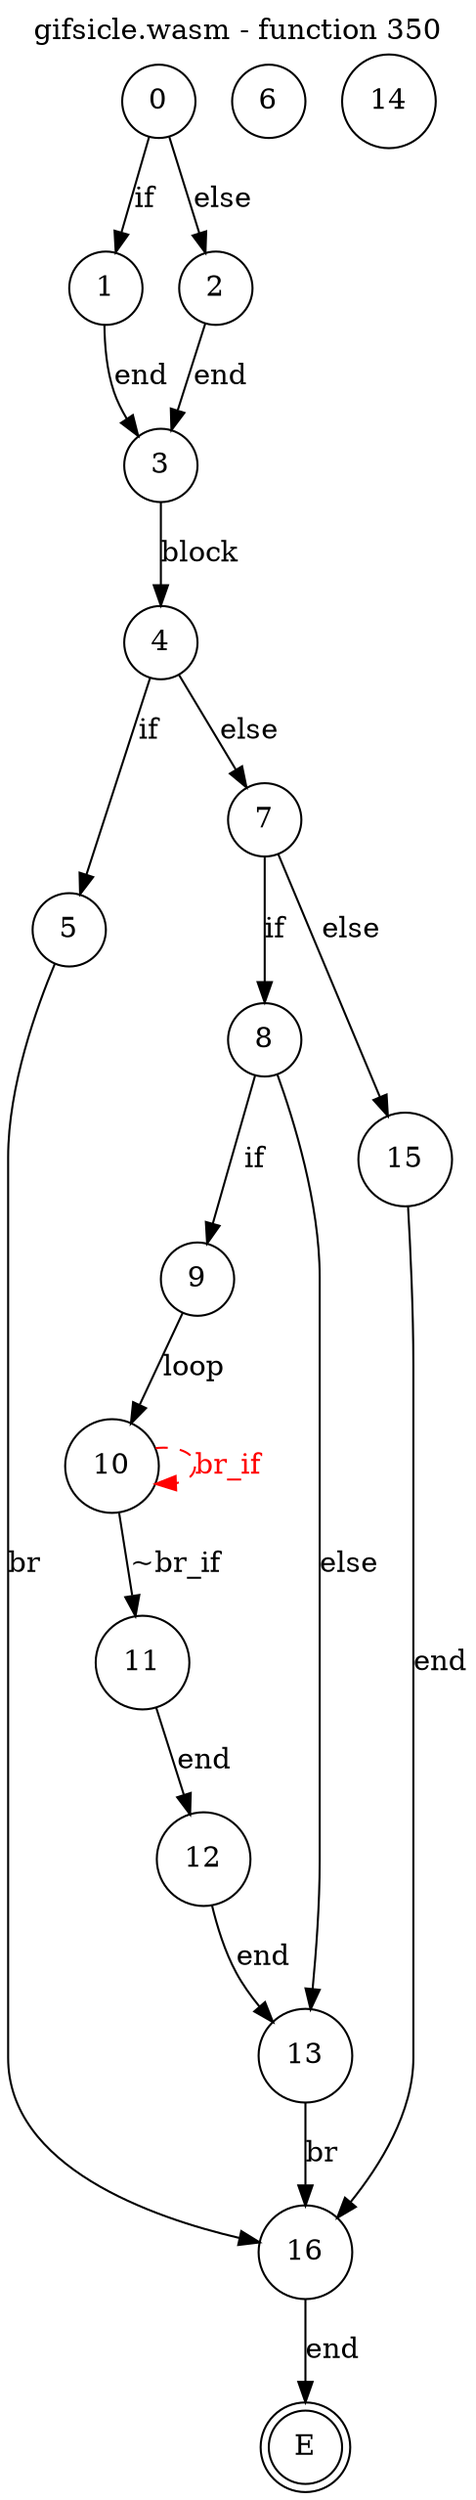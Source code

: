 digraph finite_state_machine {
    label = "gifsicle.wasm - function 350"
    labelloc =  t
    labelfontsize = 16
    labelfontcolor = black
    labelfontname = "Helvetica"
    node [shape = doublecircle]; E ;
node [shape=circle, fontcolor=black, style="", label="0"]0
node [shape=circle, fontcolor=black, style="", label="1"]1
node [shape=circle, fontcolor=black, style="", label="2"]2
node [shape=circle, fontcolor=black, style="", label="3"]3
node [shape=circle, fontcolor=black, style="", label="4"]4
node [shape=circle, fontcolor=black, style="", label="5"]5
node [shape=circle, fontcolor=black, style="", label="6"]6
node [shape=circle, fontcolor=black, style="", label="7"]7
node [shape=circle, fontcolor=black, style="", label="8"]8
node [shape=circle, fontcolor=black, style="", label="9"]9
node [shape=circle, fontcolor=black, style="", label="10"]10
node [shape=circle, fontcolor=black, style="", label="11"]11
node [shape=circle, fontcolor=black, style="", label="12"]12
node [shape=circle, fontcolor=black, style="", label="13"]13
node [shape=circle, fontcolor=black, style="", label="14"]14
node [shape=circle, fontcolor=black, style="", label="15"]15
node [shape=circle, fontcolor=black, style="", label="16"]16
node [shape=circle, fontcolor=black, style="", label="E"]E
    0 -> 1[label="if"];
    0 -> 2[label="else"];
    1 -> 3[label="end"];
    2 -> 3[label="end"];
    3 -> 4[label="block"];
    4 -> 5[label="if"];
    4 -> 7[label="else"];
    5 -> 16[label="br"];
    7 -> 8[label="if"];
    7 -> 15[label="else"];
    8 -> 9[label="if"];
    8 -> 13[label="else"];
    9 -> 10[label="loop"];
    10 -> 11[label="~br_if"];
    10 -> 10[style="dashed" color="red" fontcolor="red" label="br_if"];
    11 -> 12[label="end"];
    12 -> 13[label="end"];
    13 -> 16[label="br"];
    15 -> 16[label="end"];
    16 -> E[label="end"];
}
